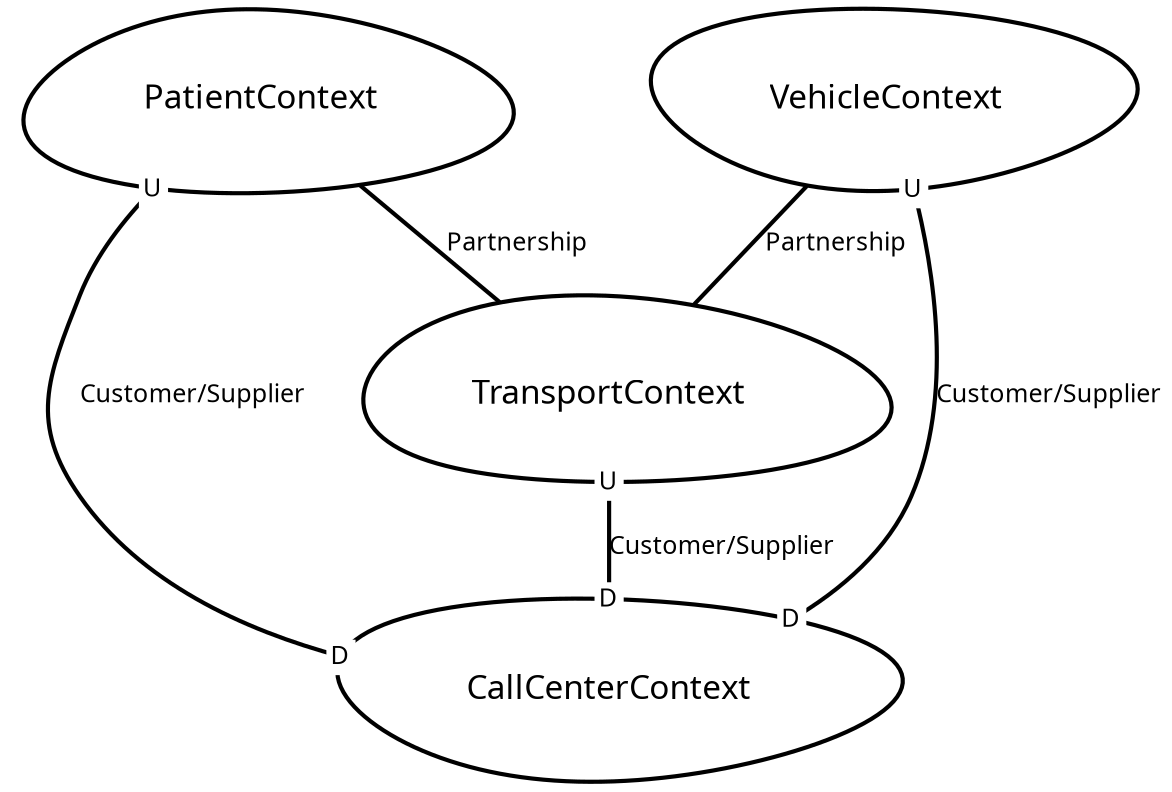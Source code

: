 digraph "ContextMapGraph" {
graph ["imagepath"="/tmp/GraphvizJava"]
"CallCenterContext" ["margin"="0.3","orientation"="167","shape"="egg","fontsize"="16","style"="bold","label"="CallCenterContext\n","fontname"="sans-serif"]
"PatientContext" ["margin"="0.3","orientation"="10","shape"="egg","fontsize"="16","style"="bold","label"="PatientContext\n","fontname"="sans-serif"]
"TransportContext" ["margin"="0.3","orientation"="132","shape"="egg","fontsize"="16","style"="bold","label"="TransportContext\n","fontname"="sans-serif"]
"VehicleContext" ["margin"="0.3","orientation"="169","shape"="egg","fontsize"="16","style"="bold","label"="VehicleContext\n","fontname"="sans-serif"]
"PatientContext" -> "CallCenterContext" ["headlabel"=<<table cellspacing="0" cellborder="0" border="0">
<tr><td bgcolor="white">D</td></tr>
</table>>,"labeldistance"="0","fontsize"="12","taillabel"=<<table cellspacing="0" cellborder="0" border="0">
<tr><td bgcolor="white">U</td></tr>
</table>>,"style"="bold","label"="Customer/Supplier","dir"="none","fontname"="sans-serif"]
"PatientContext" -> "TransportContext" ["fontsize"="12","style"="bold","label"="Partnership","dir"="none","fontname"="sans-serif"]
"TransportContext" -> "CallCenterContext" ["headlabel"=<<table cellspacing="0" cellborder="0" border="0">
<tr><td bgcolor="white">D</td></tr>
</table>>,"labeldistance"="0","fontsize"="12","taillabel"=<<table cellspacing="0" cellborder="0" border="0">
<tr><td bgcolor="white">U</td></tr>
</table>>,"style"="bold","label"="Customer/Supplier","dir"="none","fontname"="sans-serif"]
"VehicleContext" -> "CallCenterContext" ["headlabel"=<<table cellspacing="0" cellborder="0" border="0">
<tr><td bgcolor="white">D</td></tr>
</table>>,"labeldistance"="0","fontsize"="12","taillabel"=<<table cellspacing="0" cellborder="0" border="0">
<tr><td bgcolor="white">U</td></tr>
</table>>,"style"="bold","label"="Customer/Supplier","dir"="none","fontname"="sans-serif"]
"VehicleContext" -> "TransportContext" ["fontsize"="12","style"="bold","label"="Partnership","dir"="none","fontname"="sans-serif"]
}